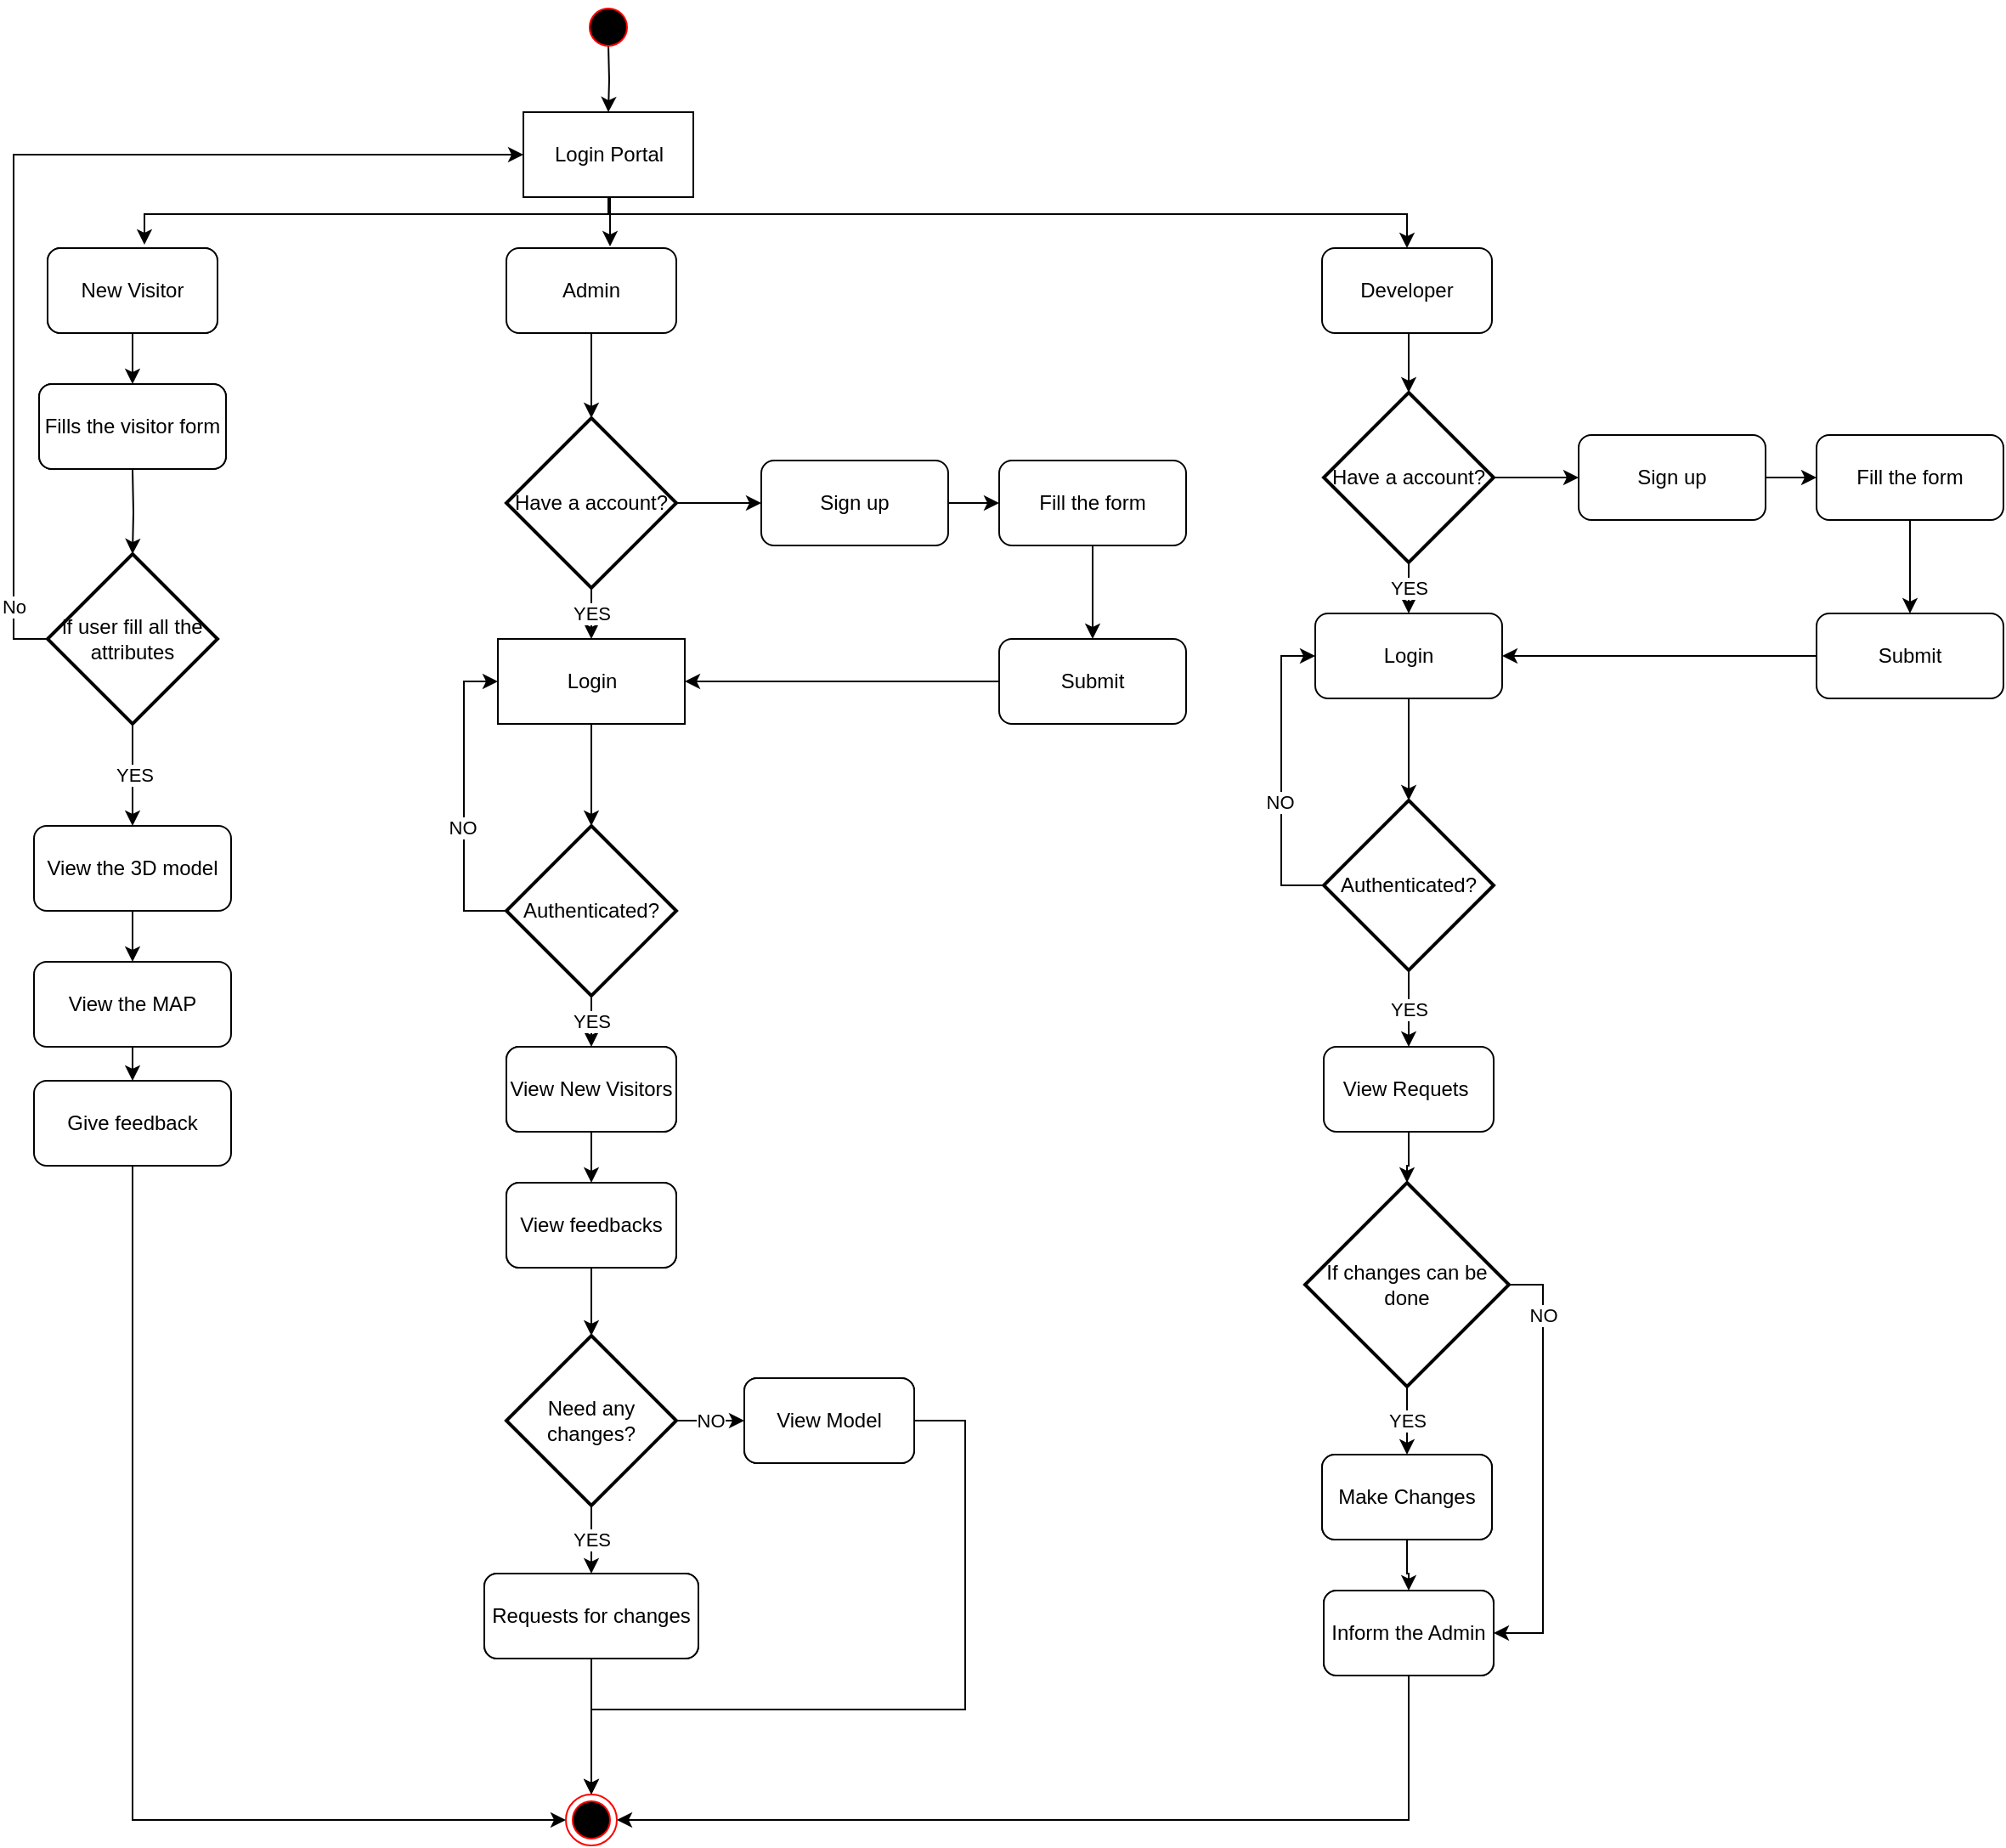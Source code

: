 <mxfile version="20.6.1" type="device"><diagram id="C5RBs43oDa-KdzZeNtuy" name="Page-1"><mxGraphModel dx="1354" dy="816" grid="1" gridSize="10" guides="1" tooltips="1" connect="1" arrows="1" fold="1" page="1" pageScale="1" pageWidth="827" pageHeight="1169" math="0" shadow="0"><root><mxCell id="WIyWlLk6GJQsqaUBKTNV-0"/><mxCell id="WIyWlLk6GJQsqaUBKTNV-1" parent="WIyWlLk6GJQsqaUBKTNV-0"/><mxCell id="VByPoInXA5eeMarPTCPt-85" value="View New Visitors" style="rounded=1;whiteSpace=wrap;html=1;dashed=0;fontFamily=Helvetica;fontSize=12;fontColor=default;align=center;strokeColor=default;fillColor=default;" vertex="1" parent="WIyWlLk6GJQsqaUBKTNV-1"><mxGeometry x="360" y="660" width="100" height="50" as="geometry"/></mxCell><mxCell id="VByPoInXA5eeMarPTCPt-106" value="View New Visitors" style="rounded=1;whiteSpace=wrap;html=1;dashed=0;fontFamily=Helvetica;fontSize=12;fontColor=default;align=center;strokeColor=default;fillColor=default;" vertex="1" parent="WIyWlLk6GJQsqaUBKTNV-1"><mxGeometry x="360" y="660" width="100" height="50" as="geometry"/></mxCell><mxCell id="VByPoInXA5eeMarPTCPt-80" value="New Visitor" style="rounded=1;whiteSpace=wrap;html=1;dashed=0;fontFamily=Helvetica;fontSize=12;fontColor=default;align=center;strokeColor=default;fillColor=default;" vertex="1" parent="WIyWlLk6GJQsqaUBKTNV-1"><mxGeometry x="90" y="190" width="100" height="50" as="geometry"/></mxCell><mxCell id="VByPoInXA5eeMarPTCPt-104" value="New Visitor" style="rounded=1;whiteSpace=wrap;html=1;dashed=0;fontFamily=Helvetica;fontSize=12;fontColor=default;align=center;strokeColor=default;fillColor=default;" vertex="1" parent="WIyWlLk6GJQsqaUBKTNV-1"><mxGeometry x="90" y="190" width="100" height="50" as="geometry"/></mxCell><mxCell id="VByPoInXA5eeMarPTCPt-81" value="Fills the visitor form" style="rounded=1;whiteSpace=wrap;html=1;dashed=0;fontFamily=Helvetica;fontSize=12;fontColor=default;align=center;strokeColor=default;fillColor=default;" vertex="1" parent="WIyWlLk6GJQsqaUBKTNV-1"><mxGeometry x="85" y="270" width="110" height="50" as="geometry"/></mxCell><mxCell id="VByPoInXA5eeMarPTCPt-105" value="Fills the visitor form" style="rounded=1;whiteSpace=wrap;html=1;dashed=0;fontFamily=Helvetica;fontSize=12;fontColor=default;align=center;strokeColor=default;fillColor=default;" vertex="1" parent="WIyWlLk6GJQsqaUBKTNV-1"><mxGeometry x="85" y="270" width="110" height="50" as="geometry"/></mxCell><mxCell id="VByPoInXA5eeMarPTCPt-82" value="View the 3D model" style="rounded=1;whiteSpace=wrap;html=1;dashed=0;fontFamily=Helvetica;fontSize=12;fontColor=default;align=center;strokeColor=default;fillColor=default;" vertex="1" parent="WIyWlLk6GJQsqaUBKTNV-1"><mxGeometry x="82" y="530" width="116" height="50" as="geometry"/></mxCell><mxCell id="VByPoInXA5eeMarPTCPt-0" style="edgeStyle=orthogonalEdgeStyle;rounded=0;orthogonalLoop=1;jettySize=auto;html=1;exitX=0.5;exitY=0.5;exitDx=0;exitDy=15;exitPerimeter=0;entryX=0.5;entryY=0;entryDx=0;entryDy=0;" edge="1" parent="WIyWlLk6GJQsqaUBKTNV-1" target="VByPoInXA5eeMarPTCPt-5"><mxGeometry relative="1" as="geometry"><mxPoint x="420" y="70" as="sourcePoint"/></mxGeometry></mxCell><mxCell id="VByPoInXA5eeMarPTCPt-2" style="edgeStyle=orthogonalEdgeStyle;rounded=0;orthogonalLoop=1;jettySize=auto;html=1;exitX=0.5;exitY=1;exitDx=0;exitDy=0;entryX=0.57;entryY=-0.04;entryDx=0;entryDy=0;entryPerimeter=0;" edge="1" parent="WIyWlLk6GJQsqaUBKTNV-1" source="VByPoInXA5eeMarPTCPt-5"><mxGeometry relative="1" as="geometry"><Array as="points"><mxPoint x="420" y="170"/><mxPoint x="147" y="170"/></Array><mxPoint x="147" y="188" as="targetPoint"/></mxGeometry></mxCell><mxCell id="VByPoInXA5eeMarPTCPt-3" style="edgeStyle=orthogonalEdgeStyle;rounded=0;orthogonalLoop=1;jettySize=auto;html=1;exitX=0.5;exitY=1;exitDx=0;exitDy=0;entryX=0.61;entryY=-0.02;entryDx=0;entryDy=0;entryPerimeter=0;" edge="1" parent="WIyWlLk6GJQsqaUBKTNV-1" source="VByPoInXA5eeMarPTCPt-5" target="VByPoInXA5eeMarPTCPt-22"><mxGeometry relative="1" as="geometry"/></mxCell><mxCell id="VByPoInXA5eeMarPTCPt-4" style="edgeStyle=orthogonalEdgeStyle;rounded=0;orthogonalLoop=1;jettySize=auto;html=1;exitX=0.5;exitY=1;exitDx=0;exitDy=0;entryX=0.5;entryY=0;entryDx=0;entryDy=0;" edge="1" parent="WIyWlLk6GJQsqaUBKTNV-1" source="VByPoInXA5eeMarPTCPt-5" target="VByPoInXA5eeMarPTCPt-20"><mxGeometry relative="1" as="geometry"><Array as="points"><mxPoint x="420" y="170"/><mxPoint x="890" y="170"/></Array></mxGeometry></mxCell><mxCell id="VByPoInXA5eeMarPTCPt-5" value="Login Portal" style="html=1;dashed=0;whitespace=wrap;" vertex="1" parent="WIyWlLk6GJQsqaUBKTNV-1"><mxGeometry x="370" y="110" width="100" height="50" as="geometry"/></mxCell><mxCell id="VByPoInXA5eeMarPTCPt-6" style="edgeStyle=orthogonalEdgeStyle;rounded=0;orthogonalLoop=1;jettySize=auto;html=1;exitX=0.5;exitY=1;exitDx=0;exitDy=0;entryX=0.5;entryY=0;entryDx=0;entryDy=0;" edge="1" parent="WIyWlLk6GJQsqaUBKTNV-1"><mxGeometry relative="1" as="geometry"><mxPoint x="140" y="580" as="sourcePoint"/><mxPoint x="140" y="610" as="targetPoint"/></mxGeometry></mxCell><mxCell id="VByPoInXA5eeMarPTCPt-8" style="edgeStyle=orthogonalEdgeStyle;rounded=0;orthogonalLoop=1;jettySize=auto;html=1;exitX=0.5;exitY=1;exitDx=0;exitDy=0;entryX=0.5;entryY=0;entryDx=0;entryDy=0;" edge="1" parent="WIyWlLk6GJQsqaUBKTNV-1"><mxGeometry relative="1" as="geometry"><mxPoint x="140" y="660" as="sourcePoint"/><mxPoint x="140" y="680" as="targetPoint"/></mxGeometry></mxCell><mxCell id="VByPoInXA5eeMarPTCPt-10" style="edgeStyle=orthogonalEdgeStyle;rounded=0;orthogonalLoop=1;jettySize=auto;html=1;exitX=0.5;exitY=1;exitDx=0;exitDy=0;entryX=0;entryY=0.5;entryDx=0;entryDy=0;" edge="1" parent="WIyWlLk6GJQsqaUBKTNV-1"><mxGeometry relative="1" as="geometry"><mxPoint x="395" y="1115" as="targetPoint"/><Array as="points"><mxPoint x="140" y="1115"/></Array><mxPoint x="140" y="730" as="sourcePoint"/></mxGeometry></mxCell><mxCell id="VByPoInXA5eeMarPTCPt-13" value="YES" style="edgeStyle=orthogonalEdgeStyle;rounded=0;orthogonalLoop=1;jettySize=auto;html=1;exitX=0.5;exitY=1;exitDx=0;exitDy=0;exitPerimeter=0;entryX=0.5;entryY=0;entryDx=0;entryDy=0;" edge="1" parent="WIyWlLk6GJQsqaUBKTNV-1" source="VByPoInXA5eeMarPTCPt-16"><mxGeometry relative="1" as="geometry"><mxPoint x="140" y="530" as="targetPoint"/></mxGeometry></mxCell><mxCell id="VByPoInXA5eeMarPTCPt-14" style="edgeStyle=orthogonalEdgeStyle;rounded=0;orthogonalLoop=1;jettySize=auto;html=1;exitX=0;exitY=0.5;exitDx=0;exitDy=0;exitPerimeter=0;entryX=0;entryY=0.5;entryDx=0;entryDy=0;" edge="1" parent="WIyWlLk6GJQsqaUBKTNV-1" source="VByPoInXA5eeMarPTCPt-16" target="VByPoInXA5eeMarPTCPt-5"><mxGeometry relative="1" as="geometry"/></mxCell><mxCell id="VByPoInXA5eeMarPTCPt-15" value="No" style="edgeLabel;html=1;align=center;verticalAlign=middle;resizable=0;points=[];" vertex="1" connectable="0" parent="VByPoInXA5eeMarPTCPt-14"><mxGeometry x="-0.871" relative="1" as="geometry"><mxPoint as="offset"/></mxGeometry></mxCell><mxCell id="VByPoInXA5eeMarPTCPt-16" value="if user fill all the attributes" style="strokeWidth=2;html=1;shape=mxgraph.flowchart.decision;whiteSpace=wrap;" vertex="1" parent="WIyWlLk6GJQsqaUBKTNV-1"><mxGeometry x="90" y="370" width="100" height="100" as="geometry"/></mxCell><mxCell id="VByPoInXA5eeMarPTCPt-17" style="edgeStyle=orthogonalEdgeStyle;rounded=0;orthogonalLoop=1;jettySize=auto;html=1;entryX=0.5;entryY=0;entryDx=0;entryDy=0;" edge="1" parent="WIyWlLk6GJQsqaUBKTNV-1"><mxGeometry relative="1" as="geometry"><mxPoint x="140" y="240" as="sourcePoint"/><mxPoint x="140" y="270" as="targetPoint"/></mxGeometry></mxCell><mxCell id="VByPoInXA5eeMarPTCPt-19" style="edgeStyle=orthogonalEdgeStyle;rounded=0;orthogonalLoop=1;jettySize=auto;html=1;exitX=0.5;exitY=1;exitDx=0;exitDy=0;entryX=0.5;entryY=0;entryDx=0;entryDy=0;entryPerimeter=0;" edge="1" parent="WIyWlLk6GJQsqaUBKTNV-1" source="VByPoInXA5eeMarPTCPt-20" target="VByPoInXA5eeMarPTCPt-53"><mxGeometry relative="1" as="geometry"/></mxCell><mxCell id="VByPoInXA5eeMarPTCPt-20" value="Developer" style="rounded=1;whiteSpace=wrap;html=1;dashed=0;fontFamily=Helvetica;fontSize=12;fontColor=default;align=center;strokeColor=default;fillColor=default;" vertex="1" parent="WIyWlLk6GJQsqaUBKTNV-1"><mxGeometry x="840" y="190" width="100" height="50" as="geometry"/></mxCell><mxCell id="VByPoInXA5eeMarPTCPt-21" style="edgeStyle=orthogonalEdgeStyle;rounded=0;orthogonalLoop=1;jettySize=auto;html=1;entryX=0.5;entryY=0;entryDx=0;entryDy=0;entryPerimeter=0;" edge="1" parent="WIyWlLk6GJQsqaUBKTNV-1" source="VByPoInXA5eeMarPTCPt-22" target="VByPoInXA5eeMarPTCPt-27"><mxGeometry relative="1" as="geometry"/></mxCell><mxCell id="VByPoInXA5eeMarPTCPt-22" value="Admin" style="rounded=1;whiteSpace=wrap;html=1;dashed=0;fontFamily=Helvetica;fontSize=12;fontColor=default;align=center;strokeColor=default;fillColor=default;" vertex="1" parent="WIyWlLk6GJQsqaUBKTNV-1"><mxGeometry x="360" y="190" width="100" height="50" as="geometry"/></mxCell><mxCell id="VByPoInXA5eeMarPTCPt-23" style="edgeStyle=orthogonalEdgeStyle;rounded=0;orthogonalLoop=1;jettySize=auto;html=1;" edge="1" parent="WIyWlLk6GJQsqaUBKTNV-1" target="VByPoInXA5eeMarPTCPt-16"><mxGeometry relative="1" as="geometry"><mxPoint x="140" y="320" as="sourcePoint"/></mxGeometry></mxCell><mxCell id="VByPoInXA5eeMarPTCPt-25" value="YES" style="edgeStyle=orthogonalEdgeStyle;rounded=0;orthogonalLoop=1;jettySize=auto;html=1;entryX=0.5;entryY=0;entryDx=0;entryDy=0;" edge="1" parent="WIyWlLk6GJQsqaUBKTNV-1" source="VByPoInXA5eeMarPTCPt-27" target="VByPoInXA5eeMarPTCPt-29"><mxGeometry relative="1" as="geometry"/></mxCell><mxCell id="VByPoInXA5eeMarPTCPt-26" style="edgeStyle=orthogonalEdgeStyle;rounded=0;orthogonalLoop=1;jettySize=auto;html=1;exitX=1;exitY=0.5;exitDx=0;exitDy=0;exitPerimeter=0;entryX=0;entryY=0.5;entryDx=0;entryDy=0;" edge="1" parent="WIyWlLk6GJQsqaUBKTNV-1" source="VByPoInXA5eeMarPTCPt-27" target="VByPoInXA5eeMarPTCPt-31"><mxGeometry relative="1" as="geometry"/></mxCell><mxCell id="VByPoInXA5eeMarPTCPt-27" value="&lt;span style=&quot;&quot;&gt;Have a account?&lt;/span&gt;" style="strokeWidth=2;html=1;shape=mxgraph.flowchart.decision;whiteSpace=wrap;" vertex="1" parent="WIyWlLk6GJQsqaUBKTNV-1"><mxGeometry x="360" y="290" width="100" height="100" as="geometry"/></mxCell><mxCell id="VByPoInXA5eeMarPTCPt-28" style="edgeStyle=orthogonalEdgeStyle;rounded=0;orthogonalLoop=1;jettySize=auto;html=1;exitX=0.5;exitY=1;exitDx=0;exitDy=0;entryX=0.5;entryY=0;entryDx=0;entryDy=0;entryPerimeter=0;" edge="1" parent="WIyWlLk6GJQsqaUBKTNV-1" source="VByPoInXA5eeMarPTCPt-29" target="VByPoInXA5eeMarPTCPt-39"><mxGeometry relative="1" as="geometry"/></mxCell><mxCell id="VByPoInXA5eeMarPTCPt-29" value="Login" style="html=1;dashed=0;whitespace=wrap;" vertex="1" parent="WIyWlLk6GJQsqaUBKTNV-1"><mxGeometry x="355" y="420" width="110" height="50" as="geometry"/></mxCell><mxCell id="VByPoInXA5eeMarPTCPt-30" style="edgeStyle=orthogonalEdgeStyle;rounded=0;orthogonalLoop=1;jettySize=auto;html=1;entryX=0;entryY=0.5;entryDx=0;entryDy=0;" edge="1" parent="WIyWlLk6GJQsqaUBKTNV-1" source="VByPoInXA5eeMarPTCPt-31" target="VByPoInXA5eeMarPTCPt-33"><mxGeometry relative="1" as="geometry"/></mxCell><mxCell id="VByPoInXA5eeMarPTCPt-31" value="Sign up" style="rounded=1;whiteSpace=wrap;html=1;dashed=0;fontFamily=Helvetica;fontSize=12;fontColor=default;align=center;strokeColor=default;fillColor=default;" vertex="1" parent="WIyWlLk6GJQsqaUBKTNV-1"><mxGeometry x="510" y="315" width="110" height="50" as="geometry"/></mxCell><mxCell id="VByPoInXA5eeMarPTCPt-32" style="edgeStyle=orthogonalEdgeStyle;rounded=0;orthogonalLoop=1;jettySize=auto;html=1;exitX=0.5;exitY=1;exitDx=0;exitDy=0;" edge="1" parent="WIyWlLk6GJQsqaUBKTNV-1" source="VByPoInXA5eeMarPTCPt-33" target="VByPoInXA5eeMarPTCPt-35"><mxGeometry relative="1" as="geometry"/></mxCell><mxCell id="VByPoInXA5eeMarPTCPt-33" value="Fill the form" style="rounded=1;whiteSpace=wrap;html=1;dashed=0;fontFamily=Helvetica;fontSize=12;fontColor=default;align=center;strokeColor=default;fillColor=default;" vertex="1" parent="WIyWlLk6GJQsqaUBKTNV-1"><mxGeometry x="650" y="315" width="110" height="50" as="geometry"/></mxCell><mxCell id="VByPoInXA5eeMarPTCPt-34" style="edgeStyle=orthogonalEdgeStyle;rounded=0;orthogonalLoop=1;jettySize=auto;html=1;" edge="1" parent="WIyWlLk6GJQsqaUBKTNV-1" source="VByPoInXA5eeMarPTCPt-35" target="VByPoInXA5eeMarPTCPt-29"><mxGeometry relative="1" as="geometry"/></mxCell><mxCell id="VByPoInXA5eeMarPTCPt-35" value="Submit" style="rounded=1;whiteSpace=wrap;html=1;dashed=0;fontFamily=Helvetica;fontSize=12;fontColor=default;align=center;strokeColor=default;fillColor=default;" vertex="1" parent="WIyWlLk6GJQsqaUBKTNV-1"><mxGeometry x="650" y="420" width="110" height="50" as="geometry"/></mxCell><mxCell id="VByPoInXA5eeMarPTCPt-36" value="YES" style="edgeStyle=orthogonalEdgeStyle;rounded=0;orthogonalLoop=1;jettySize=auto;html=1;exitX=0.5;exitY=1;exitDx=0;exitDy=0;exitPerimeter=0;entryX=0.5;entryY=0;entryDx=0;entryDy=0;" edge="1" parent="WIyWlLk6GJQsqaUBKTNV-1" source="VByPoInXA5eeMarPTCPt-39"><mxGeometry relative="1" as="geometry"><mxPoint x="410" y="660" as="targetPoint"/></mxGeometry></mxCell><mxCell id="VByPoInXA5eeMarPTCPt-37" style="edgeStyle=orthogonalEdgeStyle;rounded=0;orthogonalLoop=1;jettySize=auto;html=1;exitX=0;exitY=0.5;exitDx=0;exitDy=0;exitPerimeter=0;entryX=0;entryY=0.5;entryDx=0;entryDy=0;" edge="1" parent="WIyWlLk6GJQsqaUBKTNV-1" source="VByPoInXA5eeMarPTCPt-39" target="VByPoInXA5eeMarPTCPt-29"><mxGeometry relative="1" as="geometry"/></mxCell><mxCell id="VByPoInXA5eeMarPTCPt-38" value="NO" style="edgeLabel;html=1;align=center;verticalAlign=middle;resizable=0;points=[];" vertex="1" connectable="0" parent="VByPoInXA5eeMarPTCPt-37"><mxGeometry x="-0.178" y="1" relative="1" as="geometry"><mxPoint as="offset"/></mxGeometry></mxCell><mxCell id="VByPoInXA5eeMarPTCPt-39" value="&lt;span style=&quot;&quot;&gt;Authenticated?&lt;/span&gt;" style="strokeWidth=2;html=1;shape=mxgraph.flowchart.decision;whiteSpace=wrap;" vertex="1" parent="WIyWlLk6GJQsqaUBKTNV-1"><mxGeometry x="360" y="530" width="100" height="100" as="geometry"/></mxCell><mxCell id="VByPoInXA5eeMarPTCPt-40" style="edgeStyle=orthogonalEdgeStyle;rounded=0;orthogonalLoop=1;jettySize=auto;html=1;entryX=0.5;entryY=0;entryDx=0;entryDy=0;" edge="1" parent="WIyWlLk6GJQsqaUBKTNV-1" target="VByPoInXA5eeMarPTCPt-43"><mxGeometry relative="1" as="geometry"><mxPoint x="410" y="710" as="sourcePoint"/></mxGeometry></mxCell><mxCell id="VByPoInXA5eeMarPTCPt-42" style="edgeStyle=orthogonalEdgeStyle;rounded=0;orthogonalLoop=1;jettySize=auto;html=1;entryX=0.5;entryY=0;entryDx=0;entryDy=0;entryPerimeter=0;" edge="1" parent="WIyWlLk6GJQsqaUBKTNV-1" source="VByPoInXA5eeMarPTCPt-43" target="VByPoInXA5eeMarPTCPt-46"><mxGeometry relative="1" as="geometry"/></mxCell><mxCell id="VByPoInXA5eeMarPTCPt-43" value="View feedbacks" style="rounded=1;whiteSpace=wrap;html=1;dashed=0;fontFamily=Helvetica;fontSize=12;fontColor=default;align=center;strokeColor=default;fillColor=default;" vertex="1" parent="WIyWlLk6GJQsqaUBKTNV-1"><mxGeometry x="360" y="740" width="100" height="50" as="geometry"/></mxCell><mxCell id="VByPoInXA5eeMarPTCPt-44" value="YES" style="edgeStyle=orthogonalEdgeStyle;rounded=0;orthogonalLoop=1;jettySize=auto;html=1;exitX=0.5;exitY=1;exitDx=0;exitDy=0;exitPerimeter=0;entryX=0.5;entryY=0;entryDx=0;entryDy=0;" edge="1" parent="WIyWlLk6GJQsqaUBKTNV-1" source="VByPoInXA5eeMarPTCPt-46" target="VByPoInXA5eeMarPTCPt-48"><mxGeometry relative="1" as="geometry"/></mxCell><mxCell id="VByPoInXA5eeMarPTCPt-45" value="NO" style="edgeStyle=orthogonalEdgeStyle;rounded=0;orthogonalLoop=1;jettySize=auto;html=1;exitX=1;exitY=0.5;exitDx=0;exitDy=0;exitPerimeter=0;entryX=0;entryY=0.5;entryDx=0;entryDy=0;" edge="1" parent="WIyWlLk6GJQsqaUBKTNV-1" source="VByPoInXA5eeMarPTCPt-46" target="VByPoInXA5eeMarPTCPt-50"><mxGeometry relative="1" as="geometry"/></mxCell><mxCell id="VByPoInXA5eeMarPTCPt-46" value="&lt;span style=&quot;&quot;&gt;Need any changes?&lt;/span&gt;" style="strokeWidth=2;html=1;shape=mxgraph.flowchart.decision;whiteSpace=wrap;" vertex="1" parent="WIyWlLk6GJQsqaUBKTNV-1"><mxGeometry x="360" y="830" width="100" height="100" as="geometry"/></mxCell><mxCell id="VByPoInXA5eeMarPTCPt-47" style="edgeStyle=orthogonalEdgeStyle;rounded=0;orthogonalLoop=1;jettySize=auto;html=1;exitX=0.5;exitY=1;exitDx=0;exitDy=0;entryX=0.5;entryY=0.5;entryDx=0;entryDy=-15;entryPerimeter=0;" edge="1" parent="WIyWlLk6GJQsqaUBKTNV-1" source="VByPoInXA5eeMarPTCPt-48"><mxGeometry relative="1" as="geometry"><mxPoint x="410" y="1100" as="targetPoint"/></mxGeometry></mxCell><mxCell id="VByPoInXA5eeMarPTCPt-48" value="Requests for changes" style="rounded=1;whiteSpace=wrap;html=1;dashed=0;fontFamily=Helvetica;fontSize=12;fontColor=default;align=center;strokeColor=default;fillColor=default;" vertex="1" parent="WIyWlLk6GJQsqaUBKTNV-1"><mxGeometry x="347" y="970" width="126" height="50" as="geometry"/></mxCell><mxCell id="VByPoInXA5eeMarPTCPt-49" style="edgeStyle=orthogonalEdgeStyle;rounded=0;orthogonalLoop=1;jettySize=auto;html=1;exitX=1;exitY=0.5;exitDx=0;exitDy=0;" edge="1" parent="WIyWlLk6GJQsqaUBKTNV-1" source="VByPoInXA5eeMarPTCPt-50"><mxGeometry relative="1" as="geometry"><mxPoint x="410" y="1100" as="targetPoint"/><Array as="points"><mxPoint x="630" y="880"/><mxPoint x="630" y="1050"/><mxPoint x="410" y="1050"/></Array></mxGeometry></mxCell><mxCell id="VByPoInXA5eeMarPTCPt-50" value="View Model" style="rounded=1;whiteSpace=wrap;html=1;dashed=0;fontFamily=Helvetica;fontSize=12;fontColor=default;align=center;strokeColor=default;fillColor=default;" vertex="1" parent="WIyWlLk6GJQsqaUBKTNV-1"><mxGeometry x="500" y="855" width="100" height="50" as="geometry"/></mxCell><mxCell id="VByPoInXA5eeMarPTCPt-51" value="YES" style="edgeStyle=orthogonalEdgeStyle;rounded=0;orthogonalLoop=1;jettySize=auto;html=1;entryX=0.5;entryY=0;entryDx=0;entryDy=0;" edge="1" parent="WIyWlLk6GJQsqaUBKTNV-1" source="VByPoInXA5eeMarPTCPt-53" target="VByPoInXA5eeMarPTCPt-55"><mxGeometry relative="1" as="geometry"/></mxCell><mxCell id="VByPoInXA5eeMarPTCPt-52" style="edgeStyle=orthogonalEdgeStyle;rounded=0;orthogonalLoop=1;jettySize=auto;html=1;exitX=1;exitY=0.5;exitDx=0;exitDy=0;exitPerimeter=0;entryX=0;entryY=0.5;entryDx=0;entryDy=0;" edge="1" parent="WIyWlLk6GJQsqaUBKTNV-1" source="VByPoInXA5eeMarPTCPt-53" target="VByPoInXA5eeMarPTCPt-57"><mxGeometry relative="1" as="geometry"/></mxCell><mxCell id="VByPoInXA5eeMarPTCPt-53" value="&lt;span style=&quot;&quot;&gt;Have a account?&lt;/span&gt;" style="strokeWidth=2;html=1;shape=mxgraph.flowchart.decision;whiteSpace=wrap;" vertex="1" parent="WIyWlLk6GJQsqaUBKTNV-1"><mxGeometry x="841" y="275" width="100" height="100" as="geometry"/></mxCell><mxCell id="VByPoInXA5eeMarPTCPt-54" style="edgeStyle=orthogonalEdgeStyle;rounded=0;orthogonalLoop=1;jettySize=auto;html=1;exitX=0.5;exitY=1;exitDx=0;exitDy=0;entryX=0.5;entryY=0;entryDx=0;entryDy=0;entryPerimeter=0;" edge="1" parent="WIyWlLk6GJQsqaUBKTNV-1" source="VByPoInXA5eeMarPTCPt-55" target="VByPoInXA5eeMarPTCPt-65"><mxGeometry relative="1" as="geometry"/></mxCell><mxCell id="VByPoInXA5eeMarPTCPt-55" value="Login" style="rounded=1;whiteSpace=wrap;html=1;dashed=0;fontFamily=Helvetica;fontSize=12;fontColor=default;align=center;strokeColor=default;fillColor=default;" vertex="1" parent="WIyWlLk6GJQsqaUBKTNV-1"><mxGeometry x="836" y="405" width="110" height="50" as="geometry"/></mxCell><mxCell id="VByPoInXA5eeMarPTCPt-56" style="edgeStyle=orthogonalEdgeStyle;rounded=0;orthogonalLoop=1;jettySize=auto;html=1;entryX=0;entryY=0.5;entryDx=0;entryDy=0;" edge="1" parent="WIyWlLk6GJQsqaUBKTNV-1" source="VByPoInXA5eeMarPTCPt-57" target="VByPoInXA5eeMarPTCPt-59"><mxGeometry relative="1" as="geometry"/></mxCell><mxCell id="VByPoInXA5eeMarPTCPt-57" value="Sign up" style="rounded=1;whiteSpace=wrap;html=1;dashed=0;fontFamily=Helvetica;fontSize=12;fontColor=default;align=center;strokeColor=default;fillColor=default;" vertex="1" parent="WIyWlLk6GJQsqaUBKTNV-1"><mxGeometry x="991" y="300" width="110" height="50" as="geometry"/></mxCell><mxCell id="VByPoInXA5eeMarPTCPt-58" style="edgeStyle=orthogonalEdgeStyle;rounded=0;orthogonalLoop=1;jettySize=auto;html=1;exitX=0.5;exitY=1;exitDx=0;exitDy=0;" edge="1" parent="WIyWlLk6GJQsqaUBKTNV-1" source="VByPoInXA5eeMarPTCPt-59" target="VByPoInXA5eeMarPTCPt-61"><mxGeometry relative="1" as="geometry"/></mxCell><mxCell id="VByPoInXA5eeMarPTCPt-59" value="Fill the form" style="rounded=1;whiteSpace=wrap;html=1;dashed=0;fontFamily=Helvetica;fontSize=12;fontColor=default;align=center;strokeColor=default;fillColor=default;" vertex="1" parent="WIyWlLk6GJQsqaUBKTNV-1"><mxGeometry x="1131" y="300" width="110" height="50" as="geometry"/></mxCell><mxCell id="VByPoInXA5eeMarPTCPt-60" style="edgeStyle=orthogonalEdgeStyle;rounded=0;orthogonalLoop=1;jettySize=auto;html=1;" edge="1" parent="WIyWlLk6GJQsqaUBKTNV-1" source="VByPoInXA5eeMarPTCPt-61" target="VByPoInXA5eeMarPTCPt-55"><mxGeometry relative="1" as="geometry"/></mxCell><mxCell id="VByPoInXA5eeMarPTCPt-61" value="Submit" style="rounded=1;whiteSpace=wrap;html=1;dashed=0;fontFamily=Helvetica;fontSize=12;fontColor=default;align=center;strokeColor=default;fillColor=default;" vertex="1" parent="WIyWlLk6GJQsqaUBKTNV-1"><mxGeometry x="1131" y="405" width="110" height="50" as="geometry"/></mxCell><mxCell id="VByPoInXA5eeMarPTCPt-62" style="edgeStyle=orthogonalEdgeStyle;rounded=0;orthogonalLoop=1;jettySize=auto;html=1;exitX=0;exitY=0.5;exitDx=0;exitDy=0;exitPerimeter=0;entryX=0;entryY=0.5;entryDx=0;entryDy=0;" edge="1" parent="WIyWlLk6GJQsqaUBKTNV-1" source="VByPoInXA5eeMarPTCPt-65" target="VByPoInXA5eeMarPTCPt-55"><mxGeometry relative="1" as="geometry"/></mxCell><mxCell id="VByPoInXA5eeMarPTCPt-63" value="NO" style="edgeLabel;html=1;align=center;verticalAlign=middle;resizable=0;points=[];" vertex="1" connectable="0" parent="VByPoInXA5eeMarPTCPt-62"><mxGeometry x="-0.178" y="1" relative="1" as="geometry"><mxPoint as="offset"/></mxGeometry></mxCell><mxCell id="VByPoInXA5eeMarPTCPt-64" value="YES" style="edgeStyle=orthogonalEdgeStyle;rounded=0;orthogonalLoop=1;jettySize=auto;html=1;exitX=0.5;exitY=1;exitDx=0;exitDy=0;exitPerimeter=0;" edge="1" parent="WIyWlLk6GJQsqaUBKTNV-1" source="VByPoInXA5eeMarPTCPt-65" target="VByPoInXA5eeMarPTCPt-67"><mxGeometry relative="1" as="geometry"/></mxCell><mxCell id="VByPoInXA5eeMarPTCPt-65" value="&lt;span style=&quot;&quot;&gt;Authenticated?&lt;/span&gt;" style="strokeWidth=2;html=1;shape=mxgraph.flowchart.decision;whiteSpace=wrap;" vertex="1" parent="WIyWlLk6GJQsqaUBKTNV-1"><mxGeometry x="841" y="515" width="100" height="100" as="geometry"/></mxCell><mxCell id="VByPoInXA5eeMarPTCPt-66" style="edgeStyle=orthogonalEdgeStyle;rounded=0;orthogonalLoop=1;jettySize=auto;html=1;entryX=0.5;entryY=0;entryDx=0;entryDy=0;entryPerimeter=0;" edge="1" parent="WIyWlLk6GJQsqaUBKTNV-1" source="VByPoInXA5eeMarPTCPt-67" target="VByPoInXA5eeMarPTCPt-71"><mxGeometry relative="1" as="geometry"/></mxCell><mxCell id="VByPoInXA5eeMarPTCPt-67" value="View Requets&amp;nbsp;" style="rounded=1;whiteSpace=wrap;html=1;dashed=0;fontFamily=Helvetica;fontSize=12;fontColor=default;align=center;strokeColor=default;fillColor=default;" vertex="1" parent="WIyWlLk6GJQsqaUBKTNV-1"><mxGeometry x="841" y="660" width="100" height="50" as="geometry"/></mxCell><mxCell id="VByPoInXA5eeMarPTCPt-68" value="YES" style="edgeStyle=orthogonalEdgeStyle;rounded=0;orthogonalLoop=1;jettySize=auto;html=1;exitX=0.5;exitY=1;exitDx=0;exitDy=0;exitPerimeter=0;entryX=0.5;entryY=0;entryDx=0;entryDy=0;" edge="1" parent="WIyWlLk6GJQsqaUBKTNV-1" source="VByPoInXA5eeMarPTCPt-71" target="VByPoInXA5eeMarPTCPt-73"><mxGeometry relative="1" as="geometry"/></mxCell><mxCell id="VByPoInXA5eeMarPTCPt-69" style="edgeStyle=orthogonalEdgeStyle;rounded=0;orthogonalLoop=1;jettySize=auto;html=1;exitX=1;exitY=0.5;exitDx=0;exitDy=0;exitPerimeter=0;entryX=1;entryY=0.5;entryDx=0;entryDy=0;" edge="1" parent="WIyWlLk6GJQsqaUBKTNV-1" source="VByPoInXA5eeMarPTCPt-71" target="VByPoInXA5eeMarPTCPt-75"><mxGeometry relative="1" as="geometry"/></mxCell><mxCell id="VByPoInXA5eeMarPTCPt-70" value="NO" style="edgeLabel;html=1;align=center;verticalAlign=middle;resizable=0;points=[];" vertex="1" connectable="0" parent="VByPoInXA5eeMarPTCPt-69"><mxGeometry x="-0.701" relative="1" as="geometry"><mxPoint as="offset"/></mxGeometry></mxCell><mxCell id="VByPoInXA5eeMarPTCPt-71" value="&lt;span style=&quot;&quot;&gt;If changes can be done&lt;/span&gt;" style="strokeWidth=2;html=1;shape=mxgraph.flowchart.decision;whiteSpace=wrap;" vertex="1" parent="WIyWlLk6GJQsqaUBKTNV-1"><mxGeometry x="830" y="740" width="120" height="120" as="geometry"/></mxCell><mxCell id="VByPoInXA5eeMarPTCPt-72" style="edgeStyle=orthogonalEdgeStyle;rounded=0;orthogonalLoop=1;jettySize=auto;html=1;entryX=0.5;entryY=0;entryDx=0;entryDy=0;" edge="1" parent="WIyWlLk6GJQsqaUBKTNV-1" source="VByPoInXA5eeMarPTCPt-73" target="VByPoInXA5eeMarPTCPt-75"><mxGeometry relative="1" as="geometry"/></mxCell><mxCell id="VByPoInXA5eeMarPTCPt-73" value="Make Changes" style="rounded=1;whiteSpace=wrap;html=1;dashed=0;fontFamily=Helvetica;fontSize=12;fontColor=default;align=center;strokeColor=default;fillColor=default;" vertex="1" parent="WIyWlLk6GJQsqaUBKTNV-1"><mxGeometry x="840" y="900" width="100" height="50" as="geometry"/></mxCell><mxCell id="VByPoInXA5eeMarPTCPt-74" style="edgeStyle=orthogonalEdgeStyle;rounded=0;orthogonalLoop=1;jettySize=auto;html=1;exitX=0.5;exitY=1;exitDx=0;exitDy=0;entryX=1;entryY=0.5;entryDx=0;entryDy=0;" edge="1" parent="WIyWlLk6GJQsqaUBKTNV-1" source="VByPoInXA5eeMarPTCPt-75" target="VByPoInXA5eeMarPTCPt-79"><mxGeometry relative="1" as="geometry"><mxPoint x="425" y="1115" as="targetPoint"/></mxGeometry></mxCell><mxCell id="VByPoInXA5eeMarPTCPt-75" value="Inform the Admin" style="rounded=1;whiteSpace=wrap;html=1;dashed=0;fontFamily=Helvetica;fontSize=12;fontColor=default;align=center;strokeColor=default;fillColor=default;" vertex="1" parent="WIyWlLk6GJQsqaUBKTNV-1"><mxGeometry x="841" y="980" width="100" height="50" as="geometry"/></mxCell><mxCell id="VByPoInXA5eeMarPTCPt-78" value="" style="ellipse;html=1;shape=startState;fillColor=#000000;strokeColor=#ff0000;rounded=1;shadow=0;comic=0;labelBackgroundColor=none;fontFamily=Verdana;fontSize=12;fontColor=#000000;align=center;direction=east;" vertex="1" parent="WIyWlLk6GJQsqaUBKTNV-1"><mxGeometry x="405" y="45" width="30" height="30" as="geometry"/></mxCell><mxCell id="VByPoInXA5eeMarPTCPt-79" value="" style="ellipse;html=1;shape=endState;fillColor=#000000;strokeColor=#ff0000;rounded=1;shadow=0;comic=0;labelBackgroundColor=none;fontFamily=Verdana;fontSize=12;fontColor=#000000;align=center;" vertex="1" parent="WIyWlLk6GJQsqaUBKTNV-1"><mxGeometry x="395" y="1100" width="30" height="30" as="geometry"/></mxCell><mxCell id="VByPoInXA5eeMarPTCPt-83" value="View the MAP" style="rounded=1;whiteSpace=wrap;html=1;dashed=0;fontFamily=Helvetica;fontSize=12;fontColor=default;align=center;strokeColor=default;fillColor=default;" vertex="1" parent="WIyWlLk6GJQsqaUBKTNV-1"><mxGeometry x="82" y="610" width="116" height="50" as="geometry"/></mxCell><mxCell id="VByPoInXA5eeMarPTCPt-84" value="Give feedback" style="rounded=1;whiteSpace=wrap;html=1;dashed=0;fontFamily=Helvetica;fontSize=12;fontColor=default;align=center;strokeColor=default;fillColor=default;" vertex="1" parent="WIyWlLk6GJQsqaUBKTNV-1"><mxGeometry x="82" y="680" width="116" height="50" as="geometry"/></mxCell><mxCell id="VByPoInXA5eeMarPTCPt-107" value="View feedbacks" style="rounded=1;whiteSpace=wrap;html=1;dashed=0;fontFamily=Helvetica;fontSize=12;fontColor=default;align=center;strokeColor=default;fillColor=default;" vertex="1" parent="WIyWlLk6GJQsqaUBKTNV-1"><mxGeometry x="360" y="740" width="100" height="50" as="geometry"/></mxCell><mxCell id="VByPoInXA5eeMarPTCPt-108" value="Requests for changes" style="rounded=1;whiteSpace=wrap;html=1;dashed=0;fontFamily=Helvetica;fontSize=12;fontColor=default;align=center;strokeColor=default;fillColor=default;" vertex="1" parent="WIyWlLk6GJQsqaUBKTNV-1"><mxGeometry x="347" y="970" width="126" height="50" as="geometry"/></mxCell><mxCell id="VByPoInXA5eeMarPTCPt-109" value="View Model" style="rounded=1;whiteSpace=wrap;html=1;dashed=0;fontFamily=Helvetica;fontSize=12;fontColor=default;align=center;strokeColor=default;fillColor=default;" vertex="1" parent="WIyWlLk6GJQsqaUBKTNV-1"><mxGeometry x="500" y="855" width="100" height="50" as="geometry"/></mxCell><mxCell id="VByPoInXA5eeMarPTCPt-110" value="Make Changes" style="rounded=1;whiteSpace=wrap;html=1;dashed=0;fontFamily=Helvetica;fontSize=12;fontColor=default;align=center;strokeColor=default;fillColor=default;" vertex="1" parent="WIyWlLk6GJQsqaUBKTNV-1"><mxGeometry x="840" y="900" width="100" height="50" as="geometry"/></mxCell><mxCell id="VByPoInXA5eeMarPTCPt-111" value="Inform the Admin" style="rounded=1;whiteSpace=wrap;html=1;dashed=0;fontFamily=Helvetica;fontSize=12;fontColor=default;align=center;strokeColor=default;fillColor=default;" vertex="1" parent="WIyWlLk6GJQsqaUBKTNV-1"><mxGeometry x="841" y="980" width="100" height="50" as="geometry"/></mxCell></root></mxGraphModel></diagram></mxfile>